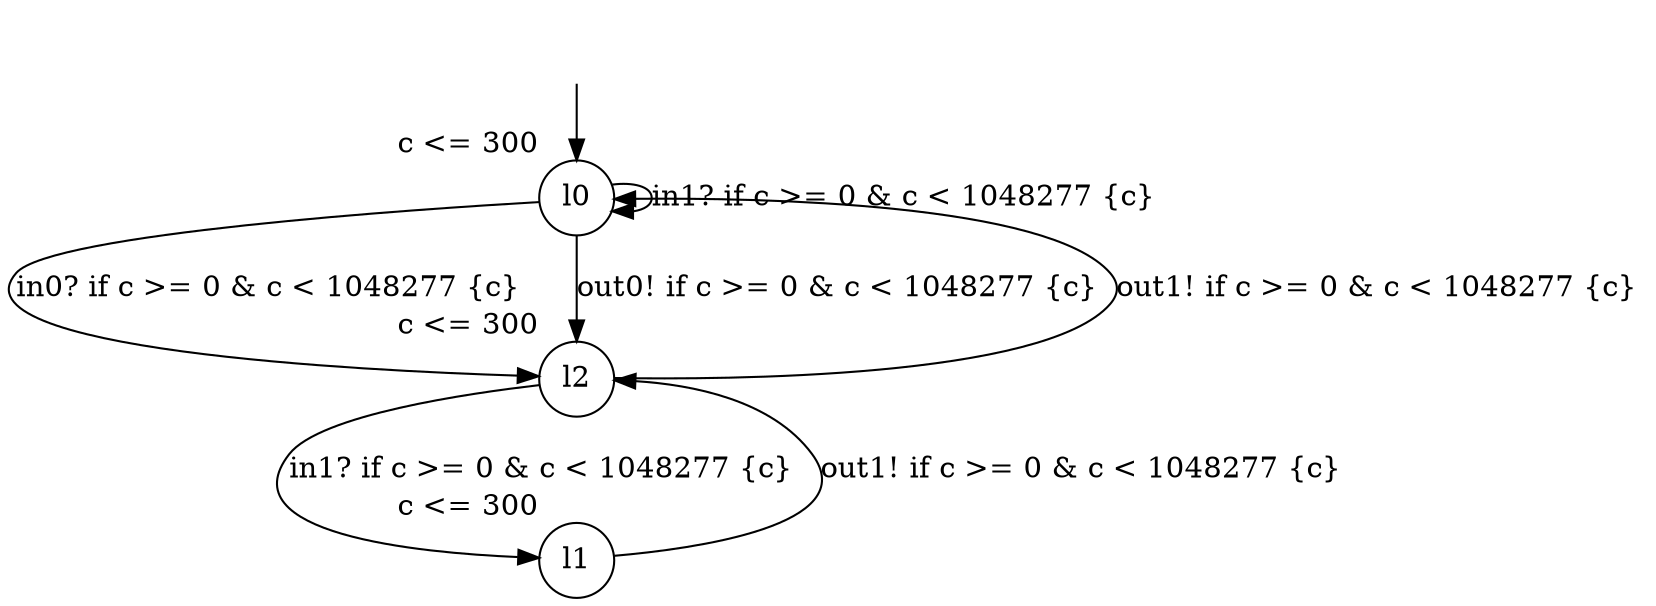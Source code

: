 digraph g {
__start0 [label="" shape="none"];
l0 [shape="circle" margin=0 label="l0", xlabel="c <= 300"];
l1 [shape="circle" margin=0 label="l1", xlabel="c <= 300"];
l2 [shape="circle" margin=0 label="l2", xlabel="c <= 300"];
l0 -> l2 [label="in0? if c >= 0 & c < 1048277 {c} "];
l0 -> l0 [label="in1? if c >= 0 & c < 1048277 {c} "];
l0 -> l2 [label="out0! if c >= 0 & c < 1048277 {c} "];
l1 -> l2 [label="out1! if c >= 0 & c < 1048277 {c} "];
l2 -> l1 [label="in1? if c >= 0 & c < 1048277 {c} "];
l2 -> l0 [label="out1! if c >= 0 & c < 1048277 {c} "];
__start0 -> l0;
}
